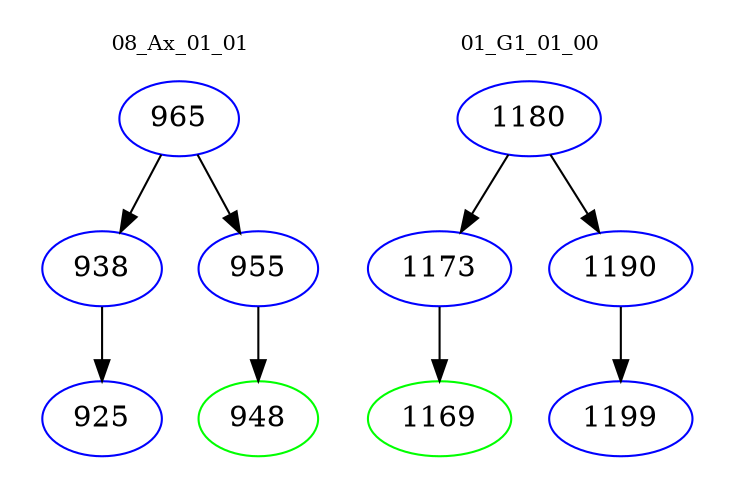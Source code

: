 digraph{
subgraph cluster_0 {
color = white
label = "08_Ax_01_01";
fontsize=10;
T0_965 [label="965", color="blue"]
T0_965 -> T0_938 [color="black"]
T0_938 [label="938", color="blue"]
T0_938 -> T0_925 [color="black"]
T0_925 [label="925", color="blue"]
T0_965 -> T0_955 [color="black"]
T0_955 [label="955", color="blue"]
T0_955 -> T0_948 [color="black"]
T0_948 [label="948", color="green"]
}
subgraph cluster_1 {
color = white
label = "01_G1_01_00";
fontsize=10;
T1_1180 [label="1180", color="blue"]
T1_1180 -> T1_1173 [color="black"]
T1_1173 [label="1173", color="blue"]
T1_1173 -> T1_1169 [color="black"]
T1_1169 [label="1169", color="green"]
T1_1180 -> T1_1190 [color="black"]
T1_1190 [label="1190", color="blue"]
T1_1190 -> T1_1199 [color="black"]
T1_1199 [label="1199", color="blue"]
}
}

